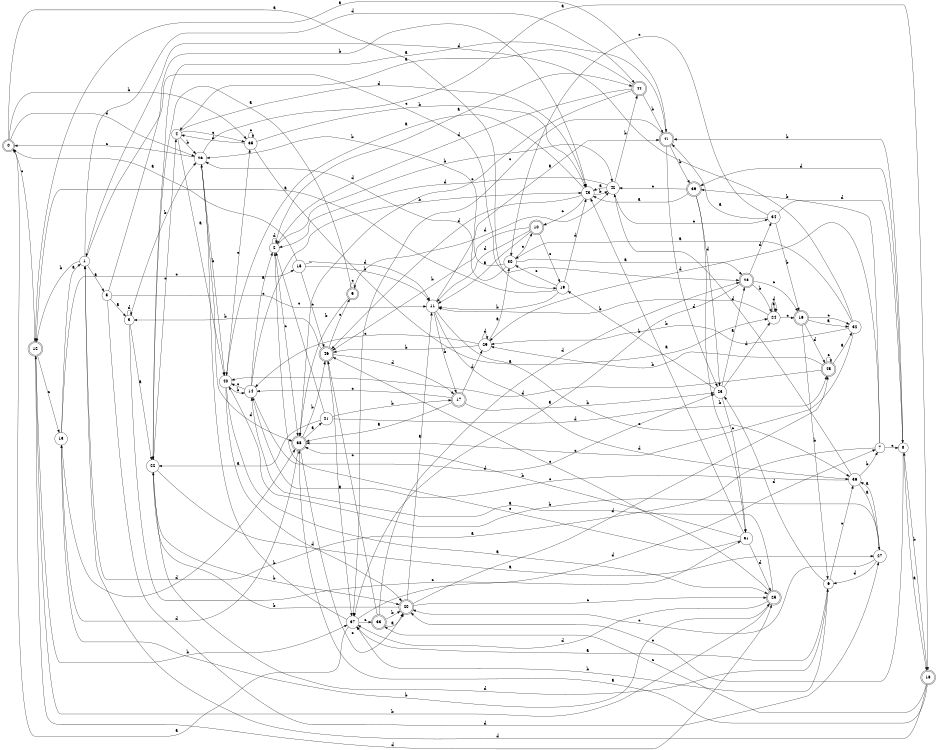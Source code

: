 digraph n38_9 {
__start0 [label="" shape="none"];

rankdir=LR;
size="8,5";

s0 [style="rounded,filled", color="black", fillcolor="white" shape="doublecircle", label="0"];
s1 [style="filled", color="black", fillcolor="white" shape="circle", label="1"];
s2 [style="filled", color="black", fillcolor="white" shape="circle", label="2"];
s3 [style="filled", color="black", fillcolor="white" shape="circle", label="3"];
s4 [style="filled", color="black", fillcolor="white" shape="circle", label="4"];
s5 [style="filled", color="black", fillcolor="white" shape="circle", label="5"];
s6 [style="filled", color="black", fillcolor="white" shape="circle", label="6"];
s7 [style="filled", color="black", fillcolor="white" shape="circle", label="7"];
s8 [style="filled", color="black", fillcolor="white" shape="circle", label="8"];
s9 [style="rounded,filled", color="black", fillcolor="white" shape="doublecircle", label="9"];
s10 [style="rounded,filled", color="black", fillcolor="white" shape="doublecircle", label="10"];
s11 [style="filled", color="black", fillcolor="white" shape="circle", label="11"];
s12 [style="rounded,filled", color="black", fillcolor="white" shape="doublecircle", label="12"];
s13 [style="filled", color="black", fillcolor="white" shape="circle", label="13"];
s14 [style="filled", color="black", fillcolor="white" shape="circle", label="14"];
s15 [style="filled", color="black", fillcolor="white" shape="circle", label="15"];
s16 [style="rounded,filled", color="black", fillcolor="white" shape="doublecircle", label="16"];
s17 [style="rounded,filled", color="black", fillcolor="white" shape="doublecircle", label="17"];
s18 [style="rounded,filled", color="black", fillcolor="white" shape="doublecircle", label="18"];
s19 [style="filled", color="black", fillcolor="white" shape="circle", label="19"];
s20 [style="rounded,filled", color="black", fillcolor="white" shape="doublecircle", label="20"];
s21 [style="filled", color="black", fillcolor="white" shape="circle", label="21"];
s22 [style="filled", color="black", fillcolor="white" shape="circle", label="22"];
s23 [style="filled", color="black", fillcolor="white" shape="circle", label="23"];
s24 [style="filled", color="black", fillcolor="white" shape="circle", label="24"];
s25 [style="rounded,filled", color="black", fillcolor="white" shape="doublecircle", label="25"];
s26 [style="filled", color="black", fillcolor="white" shape="circle", label="26"];
s27 [style="filled", color="black", fillcolor="white" shape="circle", label="27"];
s28 [style="rounded,filled", color="black", fillcolor="white" shape="doublecircle", label="28"];
s29 [style="filled", color="black", fillcolor="white" shape="circle", label="29"];
s30 [style="filled", color="black", fillcolor="white" shape="circle", label="30"];
s31 [style="filled", color="black", fillcolor="white" shape="circle", label="31"];
s32 [style="filled", color="black", fillcolor="white" shape="circle", label="32"];
s33 [style="rounded,filled", color="black", fillcolor="white" shape="doublecircle", label="33"];
s34 [style="filled", color="black", fillcolor="white" shape="circle", label="34"];
s35 [style="filled", color="black", fillcolor="white" shape="circle", label="35"];
s36 [style="filled", color="black", fillcolor="white" shape="circle", label="36"];
s37 [style="filled", color="black", fillcolor="white" shape="circle", label="37"];
s38 [style="rounded,filled", color="black", fillcolor="white" shape="doublecircle", label="38"];
s39 [style="rounded,filled", color="black", fillcolor="white" shape="doublecircle", label="39"];
s40 [style="filled", color="black", fillcolor="white" shape="circle", label="40"];
s41 [style="rounded,filled", color="black", fillcolor="white" shape="doublecircle", label="41"];
s42 [style="filled", color="black", fillcolor="white" shape="circle", label="42"];
s43 [style="filled", color="black", fillcolor="white" shape="circle", label="43"];
s44 [style="rounded,filled", color="black", fillcolor="white" shape="doublecircle", label="44"];
s45 [style="rounded,filled", color="black", fillcolor="white" shape="doublecircle", label="45"];
s46 [style="rounded,filled", color="black", fillcolor="white" shape="doublecircle", label="46"];
s0 -> s19 [label="a"];
s0 -> s35 [label="b"];
s0 -> s12 [label="c"];
s0 -> s26 [label="d"];
s1 -> s5 [label="a"];
s1 -> s12 [label="b"];
s1 -> s28 [label="c"];
s1 -> s44 [label="d"];
s2 -> s44 [label="a"];
s2 -> s42 [label="b"];
s2 -> s38 [label="c"];
s2 -> s2 [label="d"];
s3 -> s22 [label="a"];
s3 -> s26 [label="b"];
s3 -> s31 [label="c"];
s3 -> s3 [label="d"];
s4 -> s40 [label="a"];
s4 -> s26 [label="b"];
s4 -> s35 [label="c"];
s4 -> s43 [label="d"];
s5 -> s3 [label="a"];
s5 -> s43 [label="b"];
s5 -> s11 [label="c"];
s5 -> s27 [label="d"];
s6 -> s37 [label="a"];
s6 -> s37 [label="b"];
s6 -> s36 [label="c"];
s6 -> s23 [label="d"];
s7 -> s1 [label="a"];
s7 -> s39 [label="b"];
s7 -> s8 [label="c"];
s7 -> s29 [label="d"];
s8 -> s18 [label="a"];
s8 -> s41 [label="b"];
s8 -> s20 [label="c"];
s8 -> s39 [label="d"];
s9 -> s22 [label="a"];
s9 -> s38 [label="b"];
s9 -> s9 [label="c"];
s9 -> s42 [label="d"];
s10 -> s11 [label="a"];
s10 -> s46 [label="b"];
s10 -> s19 [label="c"];
s10 -> s11 [label="d"];
s11 -> s41 [label="a"];
s11 -> s17 [label="b"];
s11 -> s36 [label="c"];
s11 -> s36 [label="d"];
s12 -> s41 [label="a"];
s12 -> s37 [label="b"];
s12 -> s13 [label="c"];
s12 -> s25 [label="d"];
s13 -> s1 [label="a"];
s13 -> s25 [label="b"];
s13 -> s15 [label="c"];
s13 -> s38 [label="d"];
s14 -> s2 [label="a"];
s14 -> s43 [label="b"];
s14 -> s40 [label="c"];
s14 -> s23 [label="d"];
s15 -> s0 [label="a"];
s15 -> s11 [label="b"];
s15 -> s46 [label="c"];
s15 -> s11 [label="d"];
s16 -> s32 [label="a"];
s16 -> s6 [label="b"];
s16 -> s32 [label="c"];
s16 -> s45 [label="d"];
s17 -> s38 [label="a"];
s17 -> s23 [label="b"];
s17 -> s14 [label="c"];
s17 -> s29 [label="d"];
s18 -> s38 [label="a"];
s18 -> s8 [label="b"];
s18 -> s33 [label="c"];
s18 -> s1 [label="d"];
s19 -> s12 [label="a"];
s19 -> s11 [label="b"];
s19 -> s30 [label="c"];
s19 -> s43 [label="d"];
s20 -> s11 [label="a"];
s20 -> s22 [label="b"];
s20 -> s25 [label="c"];
s20 -> s45 [label="d"];
s21 -> s22 [label="a"];
s21 -> s17 [label="b"];
s21 -> s2 [label="c"];
s21 -> s45 [label="d"];
s22 -> s27 [label="a"];
s22 -> s20 [label="b"];
s22 -> s4 [label="c"];
s22 -> s6 [label="d"];
s23 -> s28 [label="a"];
s23 -> s19 [label="b"];
s23 -> s31 [label="c"];
s23 -> s24 [label="d"];
s24 -> s24 [label="a"];
s24 -> s11 [label="b"];
s24 -> s16 [label="c"];
s24 -> s24 [label="d"];
s25 -> s14 [label="a"];
s25 -> s12 [label="b"];
s25 -> s46 [label="c"];
s25 -> s37 [label="d"];
s26 -> s18 [label="a"];
s26 -> s40 [label="b"];
s26 -> s0 [label="c"];
s26 -> s38 [label="d"];
s27 -> s36 [label="a"];
s27 -> s40 [label="b"];
s27 -> s20 [label="c"];
s27 -> s6 [label="d"];
s28 -> s37 [label="a"];
s28 -> s24 [label="b"];
s28 -> s16 [label="c"];
s28 -> s34 [label="d"];
s29 -> s30 [label="a"];
s29 -> s46 [label="b"];
s29 -> s14 [label="c"];
s29 -> s29 [label="d"];
s30 -> s28 [label="a"];
s30 -> s26 [label="b"];
s30 -> s10 [label="c"];
s30 -> s26 [label="d"];
s31 -> s43 [label="a"];
s31 -> s38 [label="b"];
s31 -> s2 [label="c"];
s31 -> s25 [label="d"];
s32 -> s30 [label="a"];
s32 -> s29 [label="b"];
s32 -> s38 [label="c"];
s32 -> s1 [label="d"];
s33 -> s20 [label="a"];
s33 -> s20 [label="b"];
s33 -> s46 [label="c"];
s33 -> s28 [label="d"];
s34 -> s41 [label="a"];
s34 -> s16 [label="b"];
s34 -> s30 [label="c"];
s34 -> s8 [label="d"];
s35 -> s24 [label="a"];
s35 -> s43 [label="b"];
s35 -> s35 [label="c"];
s35 -> s4 [label="d"];
s36 -> s27 [label="a"];
s36 -> s7 [label="b"];
s36 -> s14 [label="c"];
s36 -> s42 [label="d"];
s37 -> s0 [label="a"];
s37 -> s26 [label="b"];
s37 -> s33 [label="c"];
s37 -> s7 [label="d"];
s38 -> s21 [label="a"];
s38 -> s46 [label="b"];
s38 -> s20 [label="c"];
s38 -> s13 [label="d"];
s39 -> s43 [label="a"];
s39 -> s31 [label="b"];
s39 -> s42 [label="c"];
s39 -> s23 [label="d"];
s40 -> s25 [label="a"];
s40 -> s14 [label="b"];
s40 -> s35 [label="c"];
s40 -> s20 [label="d"];
s41 -> s22 [label="a"];
s41 -> s39 [label="b"];
s41 -> s37 [label="c"];
s41 -> s23 [label="d"];
s42 -> s43 [label="a"];
s42 -> s44 [label="b"];
s42 -> s34 [label="c"];
s42 -> s2 [label="d"];
s43 -> s40 [label="a"];
s43 -> s42 [label="b"];
s43 -> s10 [label="c"];
s43 -> s46 [label="d"];
s44 -> s4 [label="a"];
s44 -> s41 [label="b"];
s44 -> s38 [label="c"];
s44 -> s2 [label="d"];
s45 -> s32 [label="a"];
s45 -> s29 [label="b"];
s45 -> s45 [label="c"];
s45 -> s40 [label="d"];
s46 -> s37 [label="a"];
s46 -> s3 [label="b"];
s46 -> s9 [label="c"];
s46 -> s17 [label="d"];

}